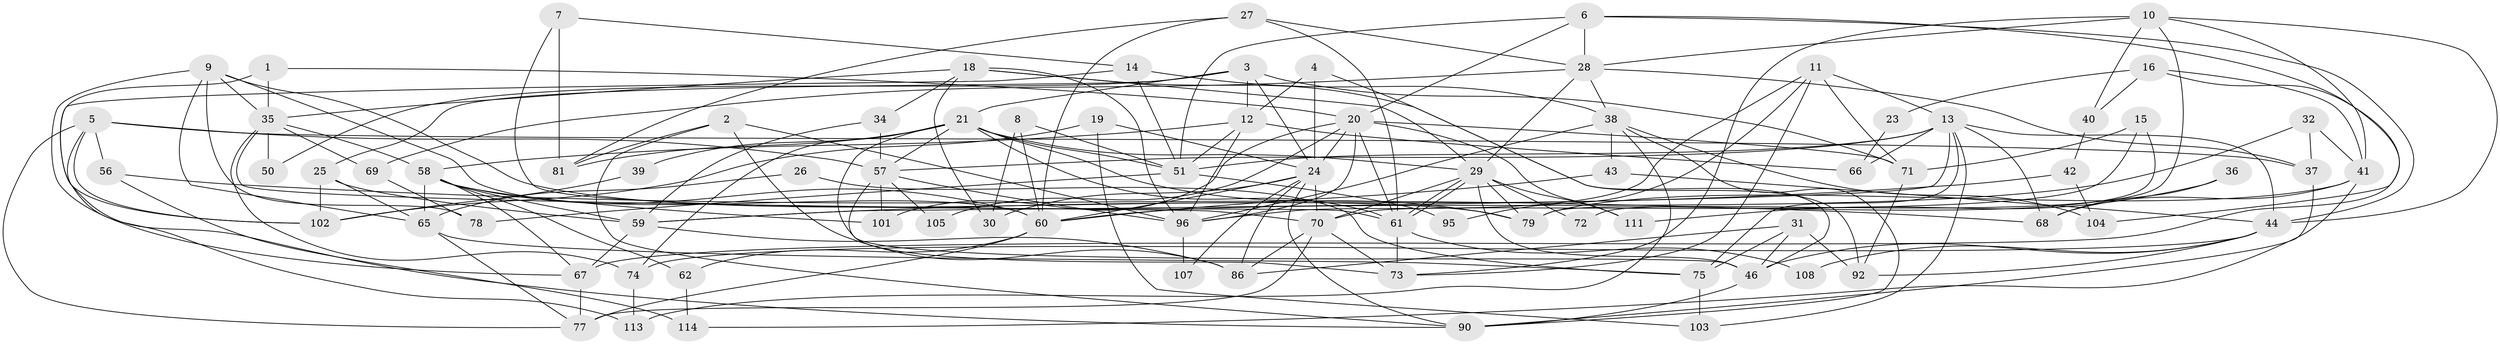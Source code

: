 // Generated by graph-tools (version 1.1) at 2025/52/02/27/25 19:52:08]
// undirected, 81 vertices, 192 edges
graph export_dot {
graph [start="1"]
  node [color=gray90,style=filled];
  1;
  2 [super="+49"];
  3 [super="+48"];
  4;
  5 [super="+22"];
  6;
  7;
  8;
  9 [super="+17"];
  10 [super="+99"];
  11;
  12 [super="+94"];
  13 [super="+53"];
  14;
  15;
  16 [super="+98"];
  18 [super="+83"];
  19;
  20 [super="+33"];
  21 [super="+89"];
  23;
  24 [super="+52"];
  25;
  26;
  27 [super="+55"];
  28 [super="+47"];
  29 [super="+63"];
  30;
  31 [super="+84"];
  32;
  34;
  35 [super="+54"];
  36;
  37;
  38 [super="+91"];
  39;
  40;
  41;
  42;
  43;
  44 [super="+45"];
  46 [super="+80"];
  50;
  51 [super="+110"];
  56;
  57 [super="+97"];
  58 [super="+82"];
  59 [super="+93"];
  60 [super="+64"];
  61 [super="+112"];
  62;
  65 [super="+85"];
  66;
  67 [super="+76"];
  68;
  69;
  70 [super="+87"];
  71 [super="+106"];
  72;
  73 [super="+88"];
  74;
  75;
  77 [super="+116"];
  78;
  79;
  81;
  86;
  90 [super="+109"];
  92;
  95;
  96 [super="+100"];
  101;
  102 [super="+115"];
  103;
  104;
  105;
  107;
  108;
  111;
  113;
  114;
  1 -- 20;
  1 -- 102;
  1 -- 35;
  2 -- 96;
  2 -- 90;
  2 -- 81;
  2 -- 86;
  3 -- 12;
  3 -- 21;
  3 -- 24 [weight=2];
  3 -- 71;
  3 -- 25;
  3 -- 50;
  4 -- 24;
  4 -- 46;
  4 -- 12;
  5 -- 37;
  5 -- 56;
  5 -- 77;
  5 -- 57;
  5 -- 113;
  5 -- 102;
  6 -- 28;
  6 -- 104;
  6 -- 44;
  6 -- 51;
  6 -- 20;
  7 -- 61;
  7 -- 14;
  7 -- 81;
  8 -- 30;
  8 -- 60;
  8 -- 51;
  9 -- 65;
  9 -- 35;
  9 -- 78;
  9 -- 67;
  9 -- 60;
  9 -- 79;
  10 -- 41;
  10 -- 28;
  10 -- 72;
  10 -- 73;
  10 -- 40;
  10 -- 44;
  11 -- 71;
  11 -- 13;
  11 -- 95;
  11 -- 96;
  11 -- 73;
  12 -- 96;
  12 -- 66;
  12 -- 51;
  12 -- 58;
  13 -- 66;
  13 -- 75;
  13 -- 59;
  13 -- 51;
  13 -- 68;
  13 -- 103;
  13 -- 57;
  13 -- 44;
  14 -- 38;
  14 -- 90;
  14 -- 51;
  15 -- 79;
  15 -- 70;
  15 -- 71;
  16 -- 40;
  16 -- 41;
  16 -- 23;
  16 -- 67;
  18 -- 34;
  18 -- 30;
  18 -- 35;
  18 -- 96;
  18 -- 92;
  18 -- 29;
  19 -- 103;
  19 -- 102;
  19 -- 24;
  20 -- 101;
  20 -- 61;
  20 -- 105;
  20 -- 96;
  20 -- 71;
  20 -- 24;
  20 -- 111;
  21 -- 74;
  21 -- 81;
  21 -- 39;
  21 -- 46;
  21 -- 79;
  21 -- 51;
  21 -- 57;
  21 -- 61;
  21 -- 29;
  23 -- 66;
  24 -- 70;
  24 -- 86;
  24 -- 90;
  24 -- 107;
  24 -- 30;
  24 -- 60;
  25 -- 59 [weight=2];
  25 -- 102;
  25 -- 65;
  26 -- 75;
  26 -- 65;
  27 -- 61;
  27 -- 81;
  27 -- 60;
  27 -- 28;
  28 -- 29;
  28 -- 37;
  28 -- 69;
  28 -- 38;
  29 -- 61;
  29 -- 61;
  29 -- 46;
  29 -- 72;
  29 -- 79;
  29 -- 111;
  29 -- 70;
  31 -- 86;
  31 -- 75;
  31 -- 92;
  31 -- 46;
  32 -- 37;
  32 -- 41;
  32 -- 60;
  34 -- 57;
  34 -- 59;
  35 -- 58;
  35 -- 69;
  35 -- 50;
  35 -- 70;
  35 -- 74;
  36 -- 68;
  36 -- 111;
  37 -- 90;
  38 -- 43;
  38 -- 96;
  38 -- 104;
  38 -- 113;
  38 -- 90;
  39 -- 102;
  40 -- 42;
  41 -- 68;
  41 -- 79;
  41 -- 114;
  42 -- 104;
  42 -- 59;
  43 -- 44;
  43 -- 60;
  44 -- 108;
  44 -- 74;
  44 -- 46;
  44 -- 92;
  46 -- 90;
  51 -- 78;
  51 -- 95;
  56 -- 114;
  56 -- 68;
  57 -- 73;
  57 -- 101;
  57 -- 105;
  57 -- 96;
  58 -- 62;
  58 -- 67;
  58 -- 101;
  58 -- 59;
  58 -- 60;
  58 -- 65;
  59 -- 86;
  59 -- 67 [weight=2];
  60 -- 62;
  60 -- 77 [weight=2];
  61 -- 108;
  61 -- 73;
  62 -- 114;
  65 -- 77;
  65 -- 75;
  67 -- 77;
  69 -- 78;
  70 -- 86;
  70 -- 73;
  70 -- 77;
  71 -- 92;
  74 -- 113;
  75 -- 103;
  96 -- 107;
}

